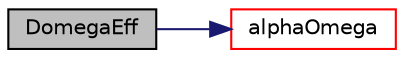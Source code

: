 digraph "DomegaEff"
{
  bgcolor="transparent";
  edge [fontname="Helvetica",fontsize="10",labelfontname="Helvetica",labelfontsize="10"];
  node [fontname="Helvetica",fontsize="10",shape=record];
  rankdir="LR";
  Node1 [label="DomegaEff",height=0.2,width=0.4,color="black", fillcolor="grey75", style="filled", fontcolor="black"];
  Node1 -> Node2 [color="midnightblue",fontsize="10",style="solid",fontname="Helvetica"];
  Node2 [label="alphaOmega",height=0.2,width=0.4,color="red",URL="$a01244.html#a5632dc68668a347331980e6b57cbad9f"];
}
